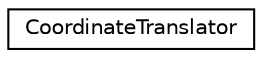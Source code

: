 digraph "Graphical Class Hierarchy"
{
  edge [fontname="Helvetica",fontsize="10",labelfontname="Helvetica",labelfontsize="10"];
  node [fontname="Helvetica",fontsize="10",shape=record];
  rankdir="LR";
  Node0 [label="CoordinateTranslator",height=0.2,width=0.4,color="black", fillcolor="white", style="filled",URL="$d8/da5/a00570.html",tooltip="Translates (0-based) transcript coordinates to (0-based) genome coordinates  USAGE: coordinate_transl..."];
}
